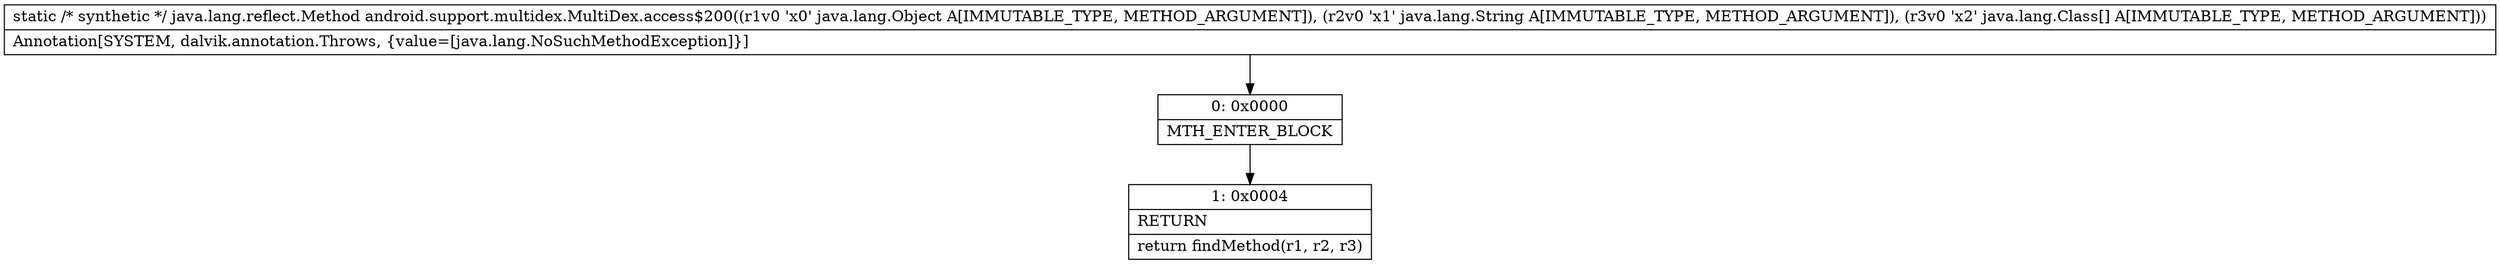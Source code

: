digraph "CFG forandroid.support.multidex.MultiDex.access$200(Ljava\/lang\/Object;Ljava\/lang\/String;[Ljava\/lang\/Class;)Ljava\/lang\/reflect\/Method;" {
Node_0 [shape=record,label="{0\:\ 0x0000|MTH_ENTER_BLOCK\l}"];
Node_1 [shape=record,label="{1\:\ 0x0004|RETURN\l|return findMethod(r1, r2, r3)\l}"];
MethodNode[shape=record,label="{static \/* synthetic *\/ java.lang.reflect.Method android.support.multidex.MultiDex.access$200((r1v0 'x0' java.lang.Object A[IMMUTABLE_TYPE, METHOD_ARGUMENT]), (r2v0 'x1' java.lang.String A[IMMUTABLE_TYPE, METHOD_ARGUMENT]), (r3v0 'x2' java.lang.Class[] A[IMMUTABLE_TYPE, METHOD_ARGUMENT]))  | Annotation[SYSTEM, dalvik.annotation.Throws, \{value=[java.lang.NoSuchMethodException]\}]\l}"];
MethodNode -> Node_0;
Node_0 -> Node_1;
}

